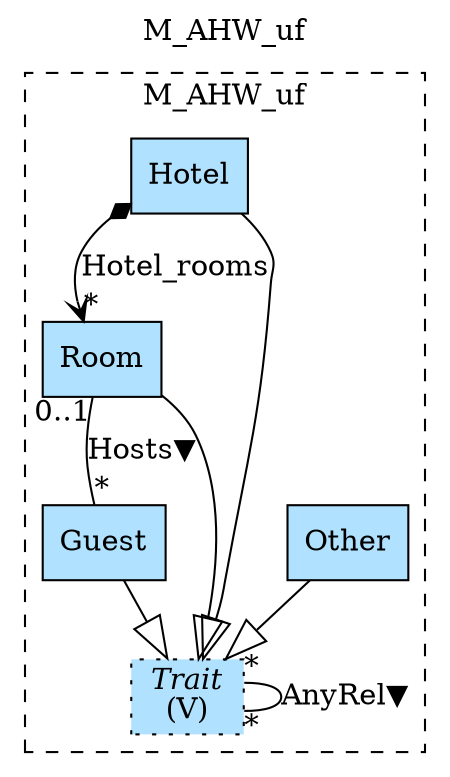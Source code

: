 digraph {graph[label=M_AHW_uf,labelloc=tl,labelfontsize=12];
subgraph cluster_M_AHW_uf{style=dashed;label=M_AHW_uf;
"Guest"[shape=record,fillcolor=lightskyblue1,style = filled,label="Guest"];
"Other"[shape=record,fillcolor=lightskyblue1,style = filled,label="Other"];
"Room"[shape=record,fillcolor=lightskyblue1,style = filled,label="Room"];
"Hotel"[shape=record,fillcolor=lightskyblue1,style = filled,label="Hotel"];
"Trait"[shape=record,fillcolor=lightskyblue1,style ="filled,dotted",label=<{<I>Trait</I><br/>(V)}>];

"Room"->"Guest"[label="Hosts▼",dir=none,taillabel="0..1",headlabel="*"];
"Hotel"->"Room"[label="Hotel_rooms",arrowhead=vee,arrowtail=diamond,dir=both,headlabel="*"];
"Trait"->"Trait"[label="AnyRel▼",dir=none,taillabel="*",headlabel="*"];
"Room"->"Trait"[arrowhead=onormal,arrowsize=2.0];
"Hotel"->"Trait"[arrowhead=onormal,arrowsize=2.0];
"Guest"->"Trait"[arrowhead=onormal,arrowsize=2.0];
"Other"->"Trait"[arrowhead=onormal,arrowsize=2.0];

}
}